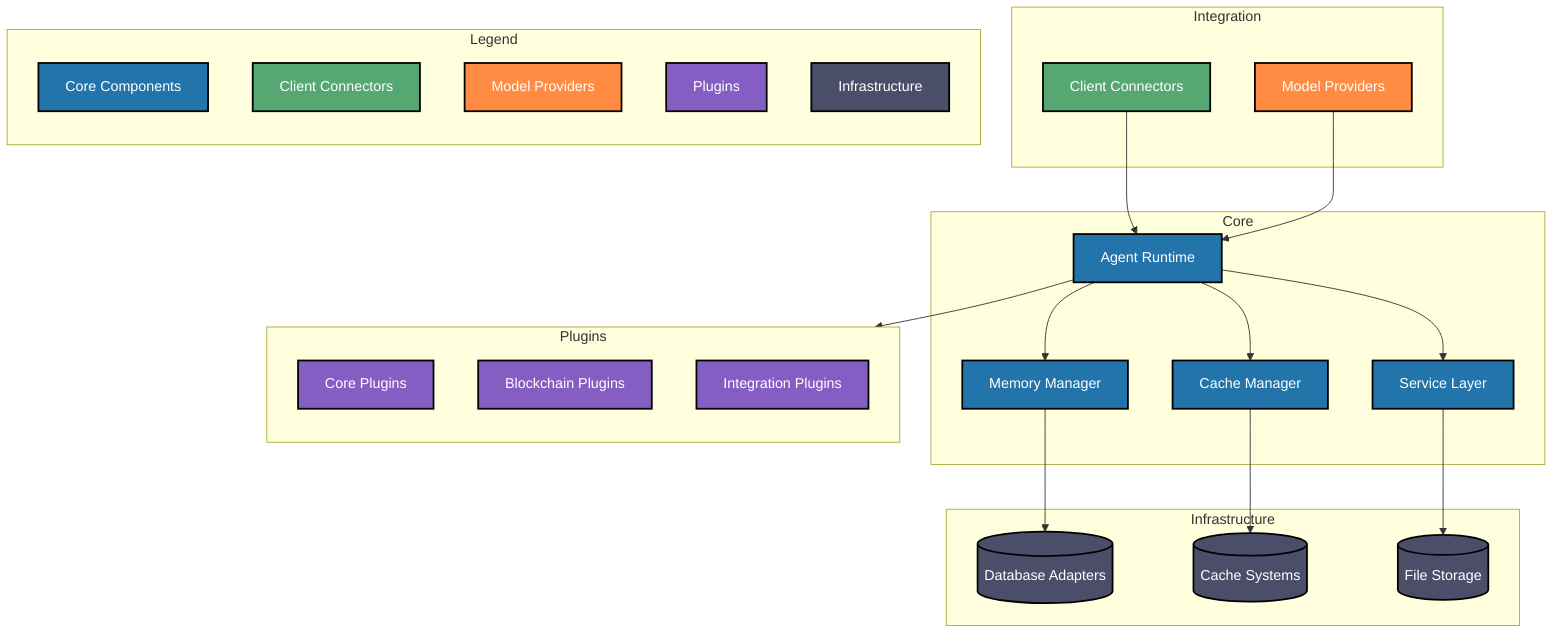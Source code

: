 flowchart TB
    subgraph Integration
        direction TB
        Clients[Client Connectors]:::clients
        Models[Model Providers]:::models
    end

    subgraph Core
        direction TB
        Runtime[Agent Runtime]:::core
        Memory[Memory Manager]:::core
        Cache[Cache Manager]:::core
        Services[Service Layer]:::core
    end

    subgraph Plugins
        direction TB
        CorePlugins[Core Plugins]:::plugin
        BlockchainPlugins[Blockchain Plugins]:::plugin
        IntegrationPlugins[Integration Plugins]:::plugin
    end

    subgraph Infrastructure
        direction TB
        DB[(Database Adapters)]:::infra
        CacheSys[(Cache Systems)]:::infra
        Storage[(File Storage)]:::infra
    end

    Clients --> Runtime
    Models --> Runtime
    Runtime --> Memory
    Runtime --> Cache
    Runtime --> Services
    Memory --> DB
    Cache --> CacheSys
    Services --> Storage
    Runtime --> Plugins
    
    %% Component Mappings
    click Runtime "https://github.com/elizaOS/eliza/blob/main/packages/core/src/runtime.ts"
    click Memory "https://github.com/elizaOS/eliza/blob/main/packages/core/src/memory.ts"
    click Cache "https://github.com/elizaOS/eliza/blob/main/packages/core/src/cache.ts"
    click DB "https://github.com/elizaOS/eliza/tree/main/packages/adapter-postgres/"
    click Services "https://github.com/elizaOS/eliza/tree/main/packages/core/src/services/"
    click Clients "https://github.com/elizaOS/eliza/tree/main/packages/client-discord/"
    click Models "https://github.com/elizaOS/eliza/blob/main/packages/core/src/providers.ts"
    click CorePlugins "https://github.com/elizaOS/eliza/tree/main/packages/plugin-bootstrap/"
    click BlockchainPlugins "https://github.com/elizaOS/eliza/tree/main/packages/plugin-solana/"
    click IntegrationPlugins "https://github.com/elizaOS/eliza/tree/main/packages/plugin-story/"

    %% Styling
    classDef core fill:#2374ab,stroke:#000,stroke-width:2px,color:#fff
    classDef clients fill:#57a773,stroke:#000,stroke-width:2px,color:#fff
    classDef models fill:#ff8c42,stroke:#000,stroke-width:2px,color:#fff
    classDef plugin fill:#845ec2,stroke:#000,stroke-width:2px,color:#fff
    classDef infra fill:#4a4e69,stroke:#000,stroke-width:2px,color:#fff

    %% Legend
    subgraph Legend
        direction TB
        L1[Core Components]:::core
        L2[Client Connectors]:::clients
        L3[Model Providers]:::models
        L4[Plugins]:::plugin
        L5[Infrastructure]:::infra
    end